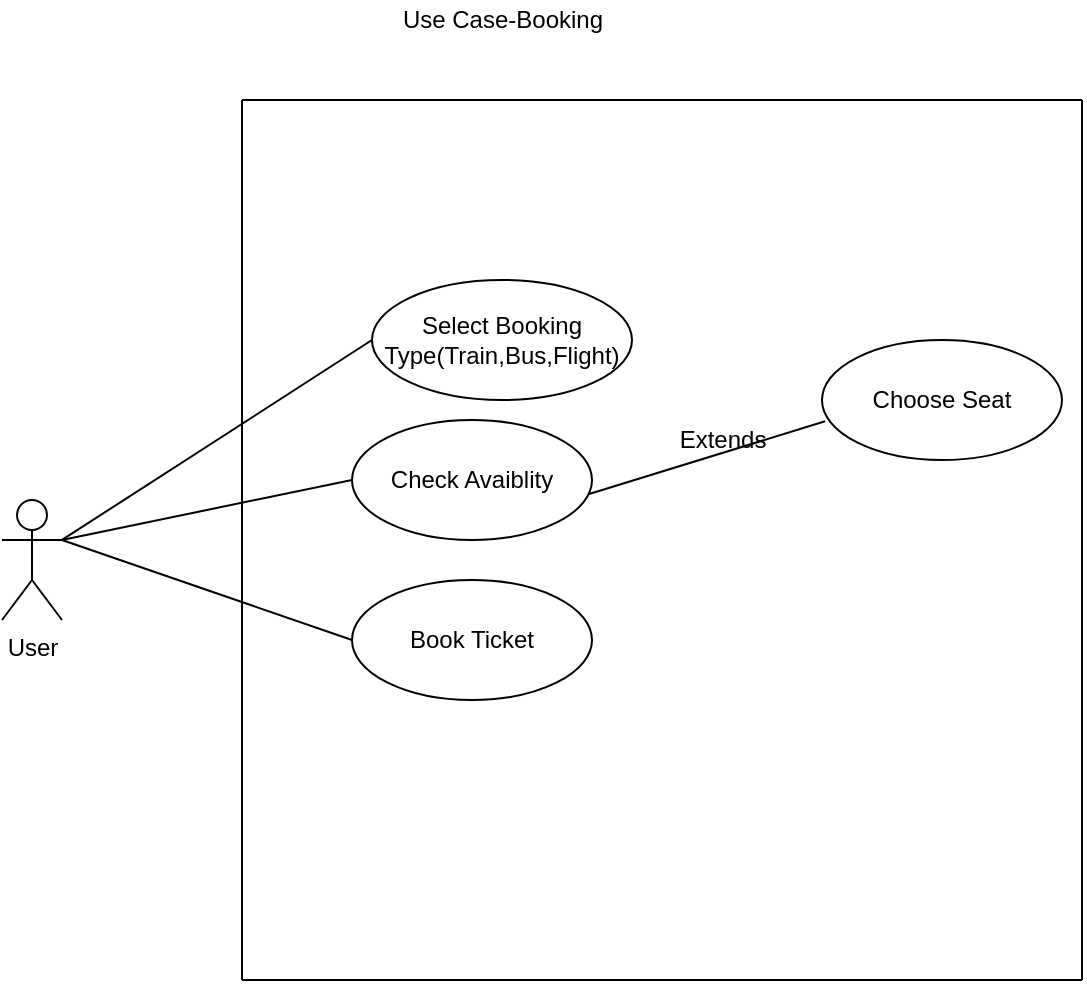 <mxfile version="15.5.9" type="device"><diagram id="p0NmoxY8KTkmzkWgexh-" name="Page-1"><mxGraphModel dx="1038" dy="489" grid="1" gridSize="10" guides="1" tooltips="1" connect="1" arrows="1" fold="1" page="1" pageScale="1" pageWidth="850" pageHeight="1100" math="0" shadow="0"><root><mxCell id="0"/><mxCell id="1" parent="0"/><mxCell id="kso_xCihrOmbAa5x_X35-1" value="User" style="shape=umlActor;verticalLabelPosition=bottom;verticalAlign=top;html=1;outlineConnect=0;" vertex="1" parent="1"><mxGeometry x="110" y="270" width="30" height="60" as="geometry"/></mxCell><mxCell id="kso_xCihrOmbAa5x_X35-2" value="Select Booking Type(Train,Bus,Flight)" style="ellipse;whiteSpace=wrap;html=1;" vertex="1" parent="1"><mxGeometry x="295" y="160" width="130" height="60" as="geometry"/></mxCell><mxCell id="kso_xCihrOmbAa5x_X35-3" value="Check Avaiblity" style="ellipse;whiteSpace=wrap;html=1;" vertex="1" parent="1"><mxGeometry x="285" y="230" width="120" height="60" as="geometry"/></mxCell><mxCell id="kso_xCihrOmbAa5x_X35-4" value="Book Ticket" style="ellipse;whiteSpace=wrap;html=1;" vertex="1" parent="1"><mxGeometry x="285" y="310" width="120" height="60" as="geometry"/></mxCell><mxCell id="kso_xCihrOmbAa5x_X35-5" value="Choose Seat" style="ellipse;whiteSpace=wrap;html=1;" vertex="1" parent="1"><mxGeometry x="520" y="190" width="120" height="60" as="geometry"/></mxCell><mxCell id="kso_xCihrOmbAa5x_X35-6" value="" style="endArrow=none;html=1;" edge="1" parent="1"><mxGeometry width="50" height="50" relative="1" as="geometry"><mxPoint x="230" y="70" as="sourcePoint"/><mxPoint x="650" y="70" as="targetPoint"/></mxGeometry></mxCell><mxCell id="kso_xCihrOmbAa5x_X35-7" value="" style="endArrow=none;html=1;rounded=0;" edge="1" parent="1"><mxGeometry width="50" height="50" relative="1" as="geometry"><mxPoint x="230" y="510" as="sourcePoint"/><mxPoint x="230" y="70" as="targetPoint"/></mxGeometry></mxCell><mxCell id="kso_xCihrOmbAa5x_X35-8" value="" style="endArrow=none;html=1;" edge="1" parent="1"><mxGeometry width="50" height="50" relative="1" as="geometry"><mxPoint x="230" y="510" as="sourcePoint"/><mxPoint x="650" y="510" as="targetPoint"/></mxGeometry></mxCell><mxCell id="kso_xCihrOmbAa5x_X35-9" value="" style="endArrow=none;html=1;rounded=0;" edge="1" parent="1"><mxGeometry width="50" height="50" relative="1" as="geometry"><mxPoint x="650" y="510" as="sourcePoint"/><mxPoint x="650" y="70" as="targetPoint"/></mxGeometry></mxCell><mxCell id="kso_xCihrOmbAa5x_X35-13" value="" style="endArrow=none;html=1;entryX=0;entryY=0.5;entryDx=0;entryDy=0;exitX=1;exitY=0.333;exitDx=0;exitDy=0;exitPerimeter=0;" edge="1" parent="1" source="kso_xCihrOmbAa5x_X35-1" target="kso_xCihrOmbAa5x_X35-2"><mxGeometry width="50" height="50" relative="1" as="geometry"><mxPoint x="180" y="280" as="sourcePoint"/><mxPoint x="420" y="80" as="targetPoint"/></mxGeometry></mxCell><mxCell id="kso_xCihrOmbAa5x_X35-14" value="" style="endArrow=none;html=1;entryX=0;entryY=0.5;entryDx=0;entryDy=0;exitX=1;exitY=0.333;exitDx=0;exitDy=0;exitPerimeter=0;" edge="1" parent="1" source="kso_xCihrOmbAa5x_X35-1" target="kso_xCihrOmbAa5x_X35-3"><mxGeometry width="50" height="50" relative="1" as="geometry"><mxPoint x="150" y="300" as="sourcePoint"/><mxPoint x="305" y="200" as="targetPoint"/></mxGeometry></mxCell><mxCell id="kso_xCihrOmbAa5x_X35-15" value="" style="endArrow=none;html=1;entryX=0;entryY=0.5;entryDx=0;entryDy=0;exitX=1;exitY=0.333;exitDx=0;exitDy=0;exitPerimeter=0;" edge="1" parent="1" source="kso_xCihrOmbAa5x_X35-1" target="kso_xCihrOmbAa5x_X35-4"><mxGeometry width="50" height="50" relative="1" as="geometry"><mxPoint x="160" y="310" as="sourcePoint"/><mxPoint x="315" y="210" as="targetPoint"/></mxGeometry></mxCell><mxCell id="kso_xCihrOmbAa5x_X35-16" value="Extends" style="text;html=1;align=center;verticalAlign=middle;resizable=0;points=[];autosize=1;strokeColor=none;" vertex="1" parent="1"><mxGeometry x="440" y="230" width="60" height="20" as="geometry"/></mxCell><mxCell id="kso_xCihrOmbAa5x_X35-17" value="" style="endArrow=none;html=1;entryX=0.013;entryY=0.677;entryDx=0;entryDy=0;entryPerimeter=0;exitX=0.988;exitY=0.617;exitDx=0;exitDy=0;exitPerimeter=0;" edge="1" parent="1"><mxGeometry width="50" height="50" relative="1" as="geometry"><mxPoint x="403.56" y="267.02" as="sourcePoint"/><mxPoint x="521.56" y="230.62" as="targetPoint"/><Array as="points"/></mxGeometry></mxCell><mxCell id="kso_xCihrOmbAa5x_X35-18" value="Use Case-Booking" style="text;html=1;align=center;verticalAlign=middle;resizable=0;points=[];autosize=1;strokeColor=none;fillColor=none;" vertex="1" parent="1"><mxGeometry x="300" y="20" width="120" height="20" as="geometry"/></mxCell></root></mxGraphModel></diagram></mxfile>